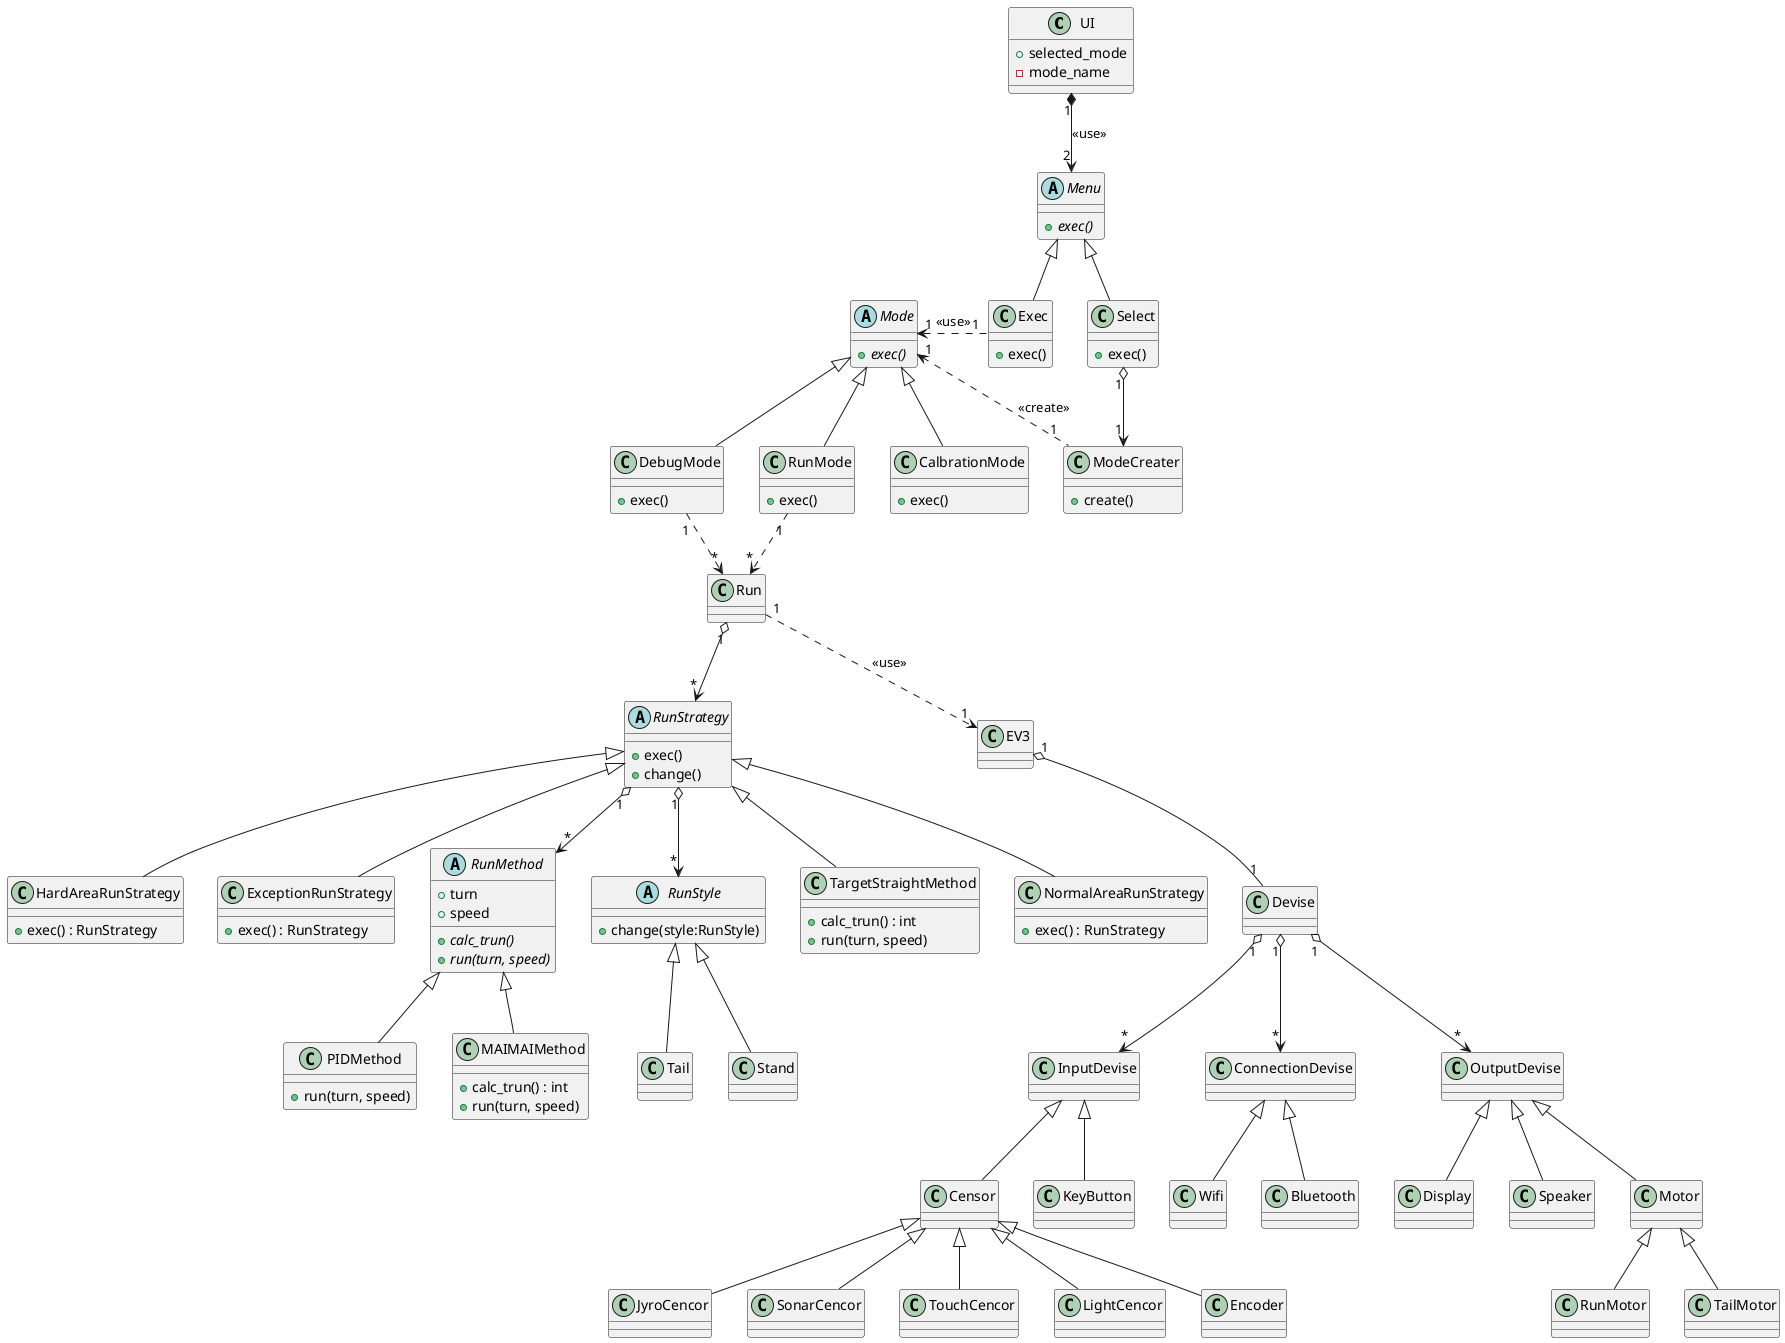 @startuml{class.png}

top to bottom direction

' クラス図でイメージ出来ない人用スケルトンコード javaっぽい？
' ---- データ代入は等式からアクセサになる
' UI ui = new UI()
' Select select = new Select()
' ui.mode_name = select.exec()
' mode = ModeCreater.create(ui.mode_name)
' mode.exec()
'
' public abstract Mode { void exec() }
' public class DebugMode implements Mode {}
' public class CalbrationMode implements Mode {}
' public class RunMode implements Mode {}

class UI {
  +selected_mode
  -mode_name
}

abstract Menu {
  +{abstract}exec()
}

class Select {
  +exec()
}

class Exec {
  +exec()
}

class ModeCreater {
  +create()
}

abstract Mode {
  +{abstract}exec()
}

class DebugMode {
  +exec()
}

class RunMode {
  +exec()
}

class CalbrationMode {
  +exec()
}

UI "1" *--> "2" Menu : <<use>>
Menu <|-- Select
Menu <|-- Exec
Select "1" o--> "1" ModeCreater
ModeCreater "1" .left.> "1" Mode : <<create>>
Exec "1" .left.> "1" Mode : <<use>>
Mode <|-- RunMode
Mode <|-- DebugMode
Mode <|-- CalbrationMode

abstract RunStrategy {
  +exec()
  +change()
}

class NormalAreaRunStrategy {
  +exec() : RunStrategy
}

class HardAreaRunStrategy {
  +exec() : RunStrategy
}

class ExceptionRunStrategy {
  +exec() : RunStrategy
}

RunMode "1" ..> "*" Run
DebugMode "1" ..> "*" Run

Run "1" o--> "*" RunStrategy
RunStrategy "1" o--> "*" RunMethod
RunStrategy "1" o--> "*" RunStyle

RunStrategy <|-- NormalAreaRunStrategy
RunStrategy <|-- HardAreaRunStrategy
RunStrategy <|-- ExceptionRunStrategy
RunStrategy <|-- TargetStraightMethod

class Run {
}

abstract RunMethod {
  +turn
  +speed
  +{abstract}calc_trun()
  +{abstract}run(turn, speed)
}

class MAIMAIMethod {
  +calc_trun() : int
  +run(turn, speed)
}

class TargetStraightMethod {
  +calc_trun() : int
  +run(turn, speed)
}

class PIDMethod {
  +run(turn, speed)
}

RunMethod <|-- MAIMAIMethod
RunMethod <|-- PIDMethod

abstract RunStyle {
  +change(style:RunStyle)
}

RunStyle <|-- Stand
RunStyle <|-- Tail

Run "1"..> "1" EV3 : <<use>>
EV3 "1" o-- "1" Devise
Devise "1" o--> "*" OutputDevise
Devise "1" o--> "*" InputDevise
Devise "1" o--> "*" ConnectionDevise

OutputDevise <|-- Motor
OutputDevise <|-- Display
OutputDevise <|-- Speaker

Motor <|-- TailMotor
Motor <|-- RunMotor

InputDevise  <|-- Censor
InputDevise  <|-- KeyButton

Censor <|-- JyroCencor
Censor <|-- SonarCencor
Censor <|-- TouchCencor
Censor <|-- LightCencor
Censor <|-- Encoder

ConnectionDevise <|-- Wifi
ConnectionDevise <|-- Bluetooth

@enduml
